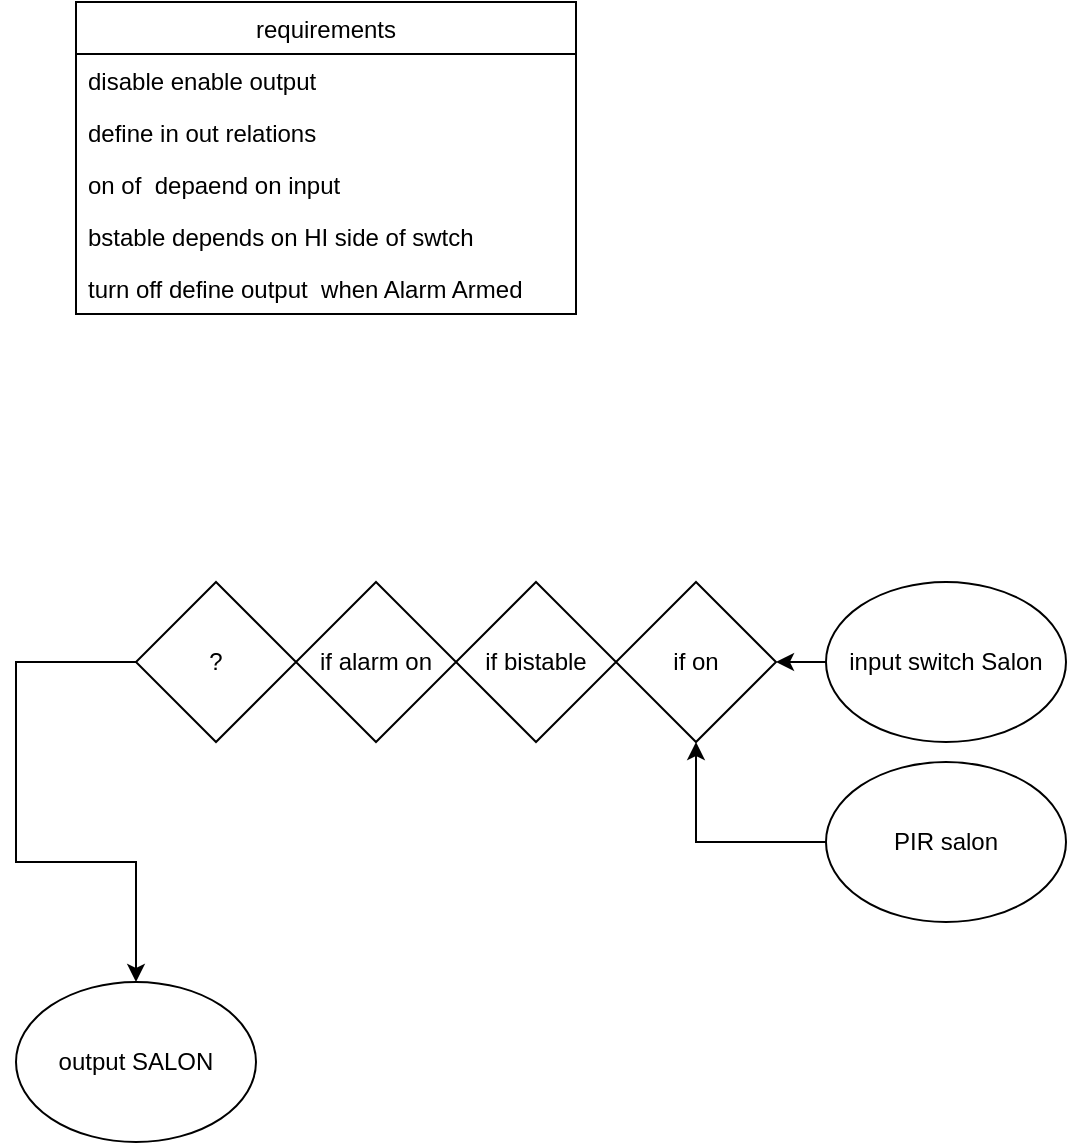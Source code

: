 <mxfile>
    <diagram id="KA5sXVL2O0yp8if_8HmU" name="Page-1">
        <mxGraphModel dx="751" dy="590" grid="1" gridSize="10" guides="1" tooltips="1" connect="1" arrows="1" fold="1" page="1" pageScale="1" pageWidth="850" pageHeight="1100" math="0" shadow="0">
            <root>
                <mxCell id="0"/>
                <mxCell id="1" parent="0"/>
                <mxCell id="7" value="output SALON" style="ellipse;whiteSpace=wrap;html=1;" vertex="1" parent="1">
                    <mxGeometry x="10" y="500" width="120" height="80" as="geometry"/>
                </mxCell>
                <mxCell id="19" style="edgeStyle=orthogonalEdgeStyle;rounded=0;orthogonalLoop=1;jettySize=auto;html=1;entryX=1;entryY=0.5;entryDx=0;entryDy=0;" edge="1" parent="1" source="8" target="12">
                    <mxGeometry relative="1" as="geometry"/>
                </mxCell>
                <mxCell id="8" value="input switch Salon" style="ellipse;whiteSpace=wrap;html=1;" vertex="1" parent="1">
                    <mxGeometry x="415" y="300" width="120" height="80" as="geometry"/>
                </mxCell>
                <mxCell id="18" style="edgeStyle=orthogonalEdgeStyle;rounded=0;orthogonalLoop=1;jettySize=auto;html=1;" edge="1" parent="1" source="9" target="12">
                    <mxGeometry relative="1" as="geometry"/>
                </mxCell>
                <mxCell id="9" value="PIR salon&lt;br&gt;" style="ellipse;whiteSpace=wrap;html=1;" vertex="1" parent="1">
                    <mxGeometry x="415" y="390" width="120" height="80" as="geometry"/>
                </mxCell>
                <mxCell id="12" value="if on" style="rhombus;whiteSpace=wrap;html=1;" vertex="1" parent="1">
                    <mxGeometry x="310" y="300" width="80" height="80" as="geometry"/>
                </mxCell>
                <mxCell id="14" value="if bistable&lt;span style=&quot;color: rgba(0 , 0 , 0 , 0) ; font-family: monospace ; font-size: 0px&quot;&gt;%3CmxGraphModel%3E%3Croot%3E%3CmxCell%20id%3D%220%22%2F%3E%3CmxCell%20id%3D%221%22%20parent%3D%220%22%2F%3E%3CmxCell%20id%3D%222%22%20value%3D%22if%20on%22%20style%3D%22rhombus%3BwhiteSpace%3Dwrap%3Bhtml%3D1%3B%22%20vertex%3D%221%22%20parent%3D%221%22%3E%3CmxGeometry%20x%3D%22230%22%20y%3D%2280%22%20width%3D%2280%22%20height%3D%2280%22%20as%3D%22geometry%22%2F%3E%3C%2FmxCell%3E%3C%2Froot%3E%3C%2FmxGraphModel%3E&lt;/span&gt;" style="rhombus;whiteSpace=wrap;html=1;" vertex="1" parent="1">
                    <mxGeometry x="230" y="300" width="80" height="80" as="geometry"/>
                </mxCell>
                <mxCell id="16" value="if alarm on" style="rhombus;whiteSpace=wrap;html=1;" vertex="1" parent="1">
                    <mxGeometry x="150" y="300" width="80" height="80" as="geometry"/>
                </mxCell>
                <mxCell id="21" style="edgeStyle=orthogonalEdgeStyle;rounded=0;orthogonalLoop=1;jettySize=auto;html=1;" edge="1" parent="1" source="17" target="7">
                    <mxGeometry relative="1" as="geometry">
                        <Array as="points">
                            <mxPoint x="10" y="340"/>
                            <mxPoint x="10" y="440"/>
                            <mxPoint x="70" y="440"/>
                        </Array>
                    </mxGeometry>
                </mxCell>
                <mxCell id="17" value="?" style="rhombus;whiteSpace=wrap;html=1;" vertex="1" parent="1">
                    <mxGeometry x="70" y="300" width="80" height="80" as="geometry"/>
                </mxCell>
                <mxCell id="22" value="requirements" style="swimlane;fontStyle=0;childLayout=stackLayout;horizontal=1;startSize=26;horizontalStack=0;resizeParent=1;resizeParentMax=0;resizeLast=0;collapsible=1;marginBottom=0;" vertex="1" parent="1">
                    <mxGeometry x="40" y="10" width="250" height="156" as="geometry"/>
                </mxCell>
                <mxCell id="25" value="disable enable output" style="text;strokeColor=none;fillColor=none;align=left;verticalAlign=top;spacingLeft=4;spacingRight=4;overflow=hidden;rotatable=0;points=[[0,0.5],[1,0.5]];portConstraint=eastwest;" vertex="1" parent="22">
                    <mxGeometry y="26" width="250" height="26" as="geometry"/>
                </mxCell>
                <mxCell id="28" value="define in out relations&#10;&#10;&#10;" style="text;strokeColor=none;fillColor=none;align=left;verticalAlign=top;spacingLeft=4;spacingRight=4;overflow=hidden;rotatable=0;points=[[0,0.5],[1,0.5]];portConstraint=eastwest;" vertex="1" parent="22">
                    <mxGeometry y="52" width="250" height="26" as="geometry"/>
                </mxCell>
                <mxCell id="23" value="on of  depaend on input" style="text;strokeColor=none;fillColor=none;align=left;verticalAlign=top;spacingLeft=4;spacingRight=4;overflow=hidden;rotatable=0;points=[[0,0.5],[1,0.5]];portConstraint=eastwest;" vertex="1" parent="22">
                    <mxGeometry y="78" width="250" height="26" as="geometry"/>
                </mxCell>
                <mxCell id="24" value="bstable depends on HI side of swtch " style="text;strokeColor=none;fillColor=none;align=left;verticalAlign=top;spacingLeft=4;spacingRight=4;overflow=hidden;rotatable=0;points=[[0,0.5],[1,0.5]];portConstraint=eastwest;" vertex="1" parent="22">
                    <mxGeometry y="104" width="250" height="26" as="geometry"/>
                </mxCell>
                <mxCell id="26" value="turn off define output  when Alarm Armed" style="text;strokeColor=none;fillColor=none;align=left;verticalAlign=top;spacingLeft=4;spacingRight=4;overflow=hidden;rotatable=0;points=[[0,0.5],[1,0.5]];portConstraint=eastwest;" vertex="1" parent="22">
                    <mxGeometry y="130" width="250" height="26" as="geometry"/>
                </mxCell>
            </root>
        </mxGraphModel>
    </diagram>
</mxfile>